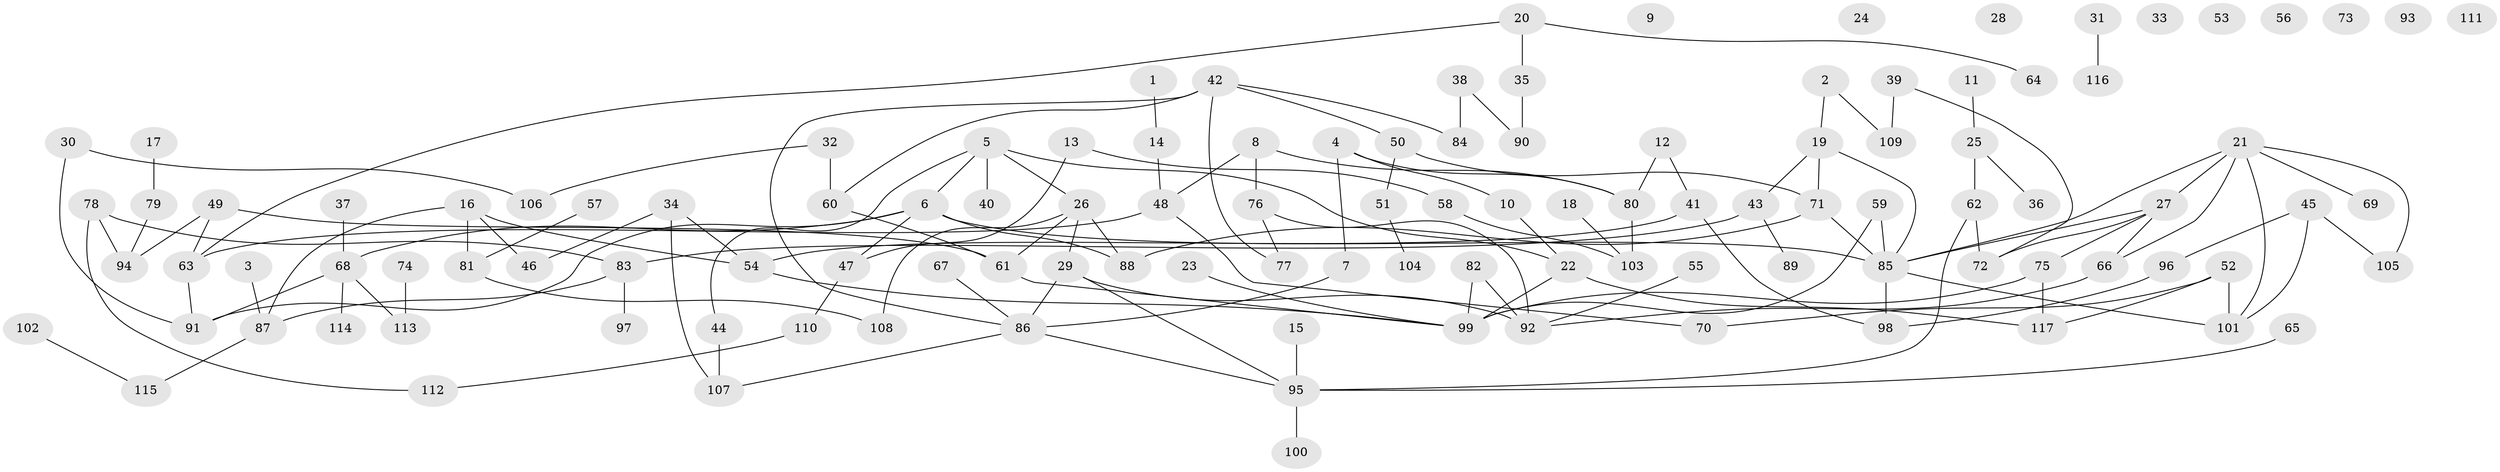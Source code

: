 // coarse degree distribution, {1: 0.25, 2: 0.1875, 3: 0.1625, 9: 0.0375, 0: 0.125, 4: 0.1125, 6: 0.05, 5: 0.05, 7: 0.025}
// Generated by graph-tools (version 1.1) at 2025/41/03/06/25 10:41:21]
// undirected, 117 vertices, 145 edges
graph export_dot {
graph [start="1"]
  node [color=gray90,style=filled];
  1;
  2;
  3;
  4;
  5;
  6;
  7;
  8;
  9;
  10;
  11;
  12;
  13;
  14;
  15;
  16;
  17;
  18;
  19;
  20;
  21;
  22;
  23;
  24;
  25;
  26;
  27;
  28;
  29;
  30;
  31;
  32;
  33;
  34;
  35;
  36;
  37;
  38;
  39;
  40;
  41;
  42;
  43;
  44;
  45;
  46;
  47;
  48;
  49;
  50;
  51;
  52;
  53;
  54;
  55;
  56;
  57;
  58;
  59;
  60;
  61;
  62;
  63;
  64;
  65;
  66;
  67;
  68;
  69;
  70;
  71;
  72;
  73;
  74;
  75;
  76;
  77;
  78;
  79;
  80;
  81;
  82;
  83;
  84;
  85;
  86;
  87;
  88;
  89;
  90;
  91;
  92;
  93;
  94;
  95;
  96;
  97;
  98;
  99;
  100;
  101;
  102;
  103;
  104;
  105;
  106;
  107;
  108;
  109;
  110;
  111;
  112;
  113;
  114;
  115;
  116;
  117;
  1 -- 14;
  2 -- 19;
  2 -- 109;
  3 -- 87;
  4 -- 7;
  4 -- 10;
  4 -- 80;
  5 -- 6;
  5 -- 22;
  5 -- 26;
  5 -- 40;
  5 -- 44;
  6 -- 47;
  6 -- 68;
  6 -- 85;
  6 -- 88;
  6 -- 91;
  7 -- 86;
  8 -- 48;
  8 -- 76;
  8 -- 80;
  10 -- 22;
  11 -- 25;
  12 -- 41;
  12 -- 80;
  13 -- 47;
  13 -- 58;
  14 -- 48;
  15 -- 95;
  16 -- 46;
  16 -- 54;
  16 -- 81;
  16 -- 87;
  17 -- 79;
  18 -- 103;
  19 -- 43;
  19 -- 71;
  19 -- 85;
  20 -- 35;
  20 -- 63;
  20 -- 64;
  21 -- 27;
  21 -- 66;
  21 -- 69;
  21 -- 85;
  21 -- 101;
  21 -- 105;
  22 -- 99;
  22 -- 117;
  23 -- 99;
  25 -- 36;
  25 -- 62;
  26 -- 29;
  26 -- 61;
  26 -- 88;
  26 -- 108;
  27 -- 66;
  27 -- 72;
  27 -- 75;
  27 -- 85;
  29 -- 86;
  29 -- 92;
  29 -- 95;
  30 -- 91;
  30 -- 106;
  31 -- 116;
  32 -- 60;
  32 -- 106;
  34 -- 46;
  34 -- 54;
  34 -- 107;
  35 -- 90;
  37 -- 68;
  38 -- 84;
  38 -- 90;
  39 -- 72;
  39 -- 109;
  41 -- 54;
  41 -- 98;
  42 -- 50;
  42 -- 60;
  42 -- 77;
  42 -- 84;
  42 -- 86;
  43 -- 83;
  43 -- 89;
  44 -- 107;
  45 -- 96;
  45 -- 101;
  45 -- 105;
  47 -- 110;
  48 -- 63;
  48 -- 70;
  49 -- 61;
  49 -- 63;
  49 -- 94;
  50 -- 51;
  50 -- 71;
  51 -- 104;
  52 -- 70;
  52 -- 101;
  52 -- 117;
  54 -- 99;
  55 -- 92;
  57 -- 81;
  58 -- 103;
  59 -- 85;
  59 -- 99;
  60 -- 61;
  61 -- 99;
  62 -- 72;
  62 -- 95;
  63 -- 91;
  65 -- 95;
  66 -- 92;
  67 -- 86;
  68 -- 91;
  68 -- 113;
  68 -- 114;
  71 -- 85;
  71 -- 88;
  74 -- 113;
  75 -- 99;
  75 -- 117;
  76 -- 77;
  76 -- 92;
  78 -- 83;
  78 -- 94;
  78 -- 112;
  79 -- 94;
  80 -- 103;
  81 -- 108;
  82 -- 92;
  82 -- 99;
  83 -- 87;
  83 -- 97;
  85 -- 98;
  85 -- 101;
  86 -- 95;
  86 -- 107;
  87 -- 115;
  95 -- 100;
  96 -- 98;
  102 -- 115;
  110 -- 112;
}
